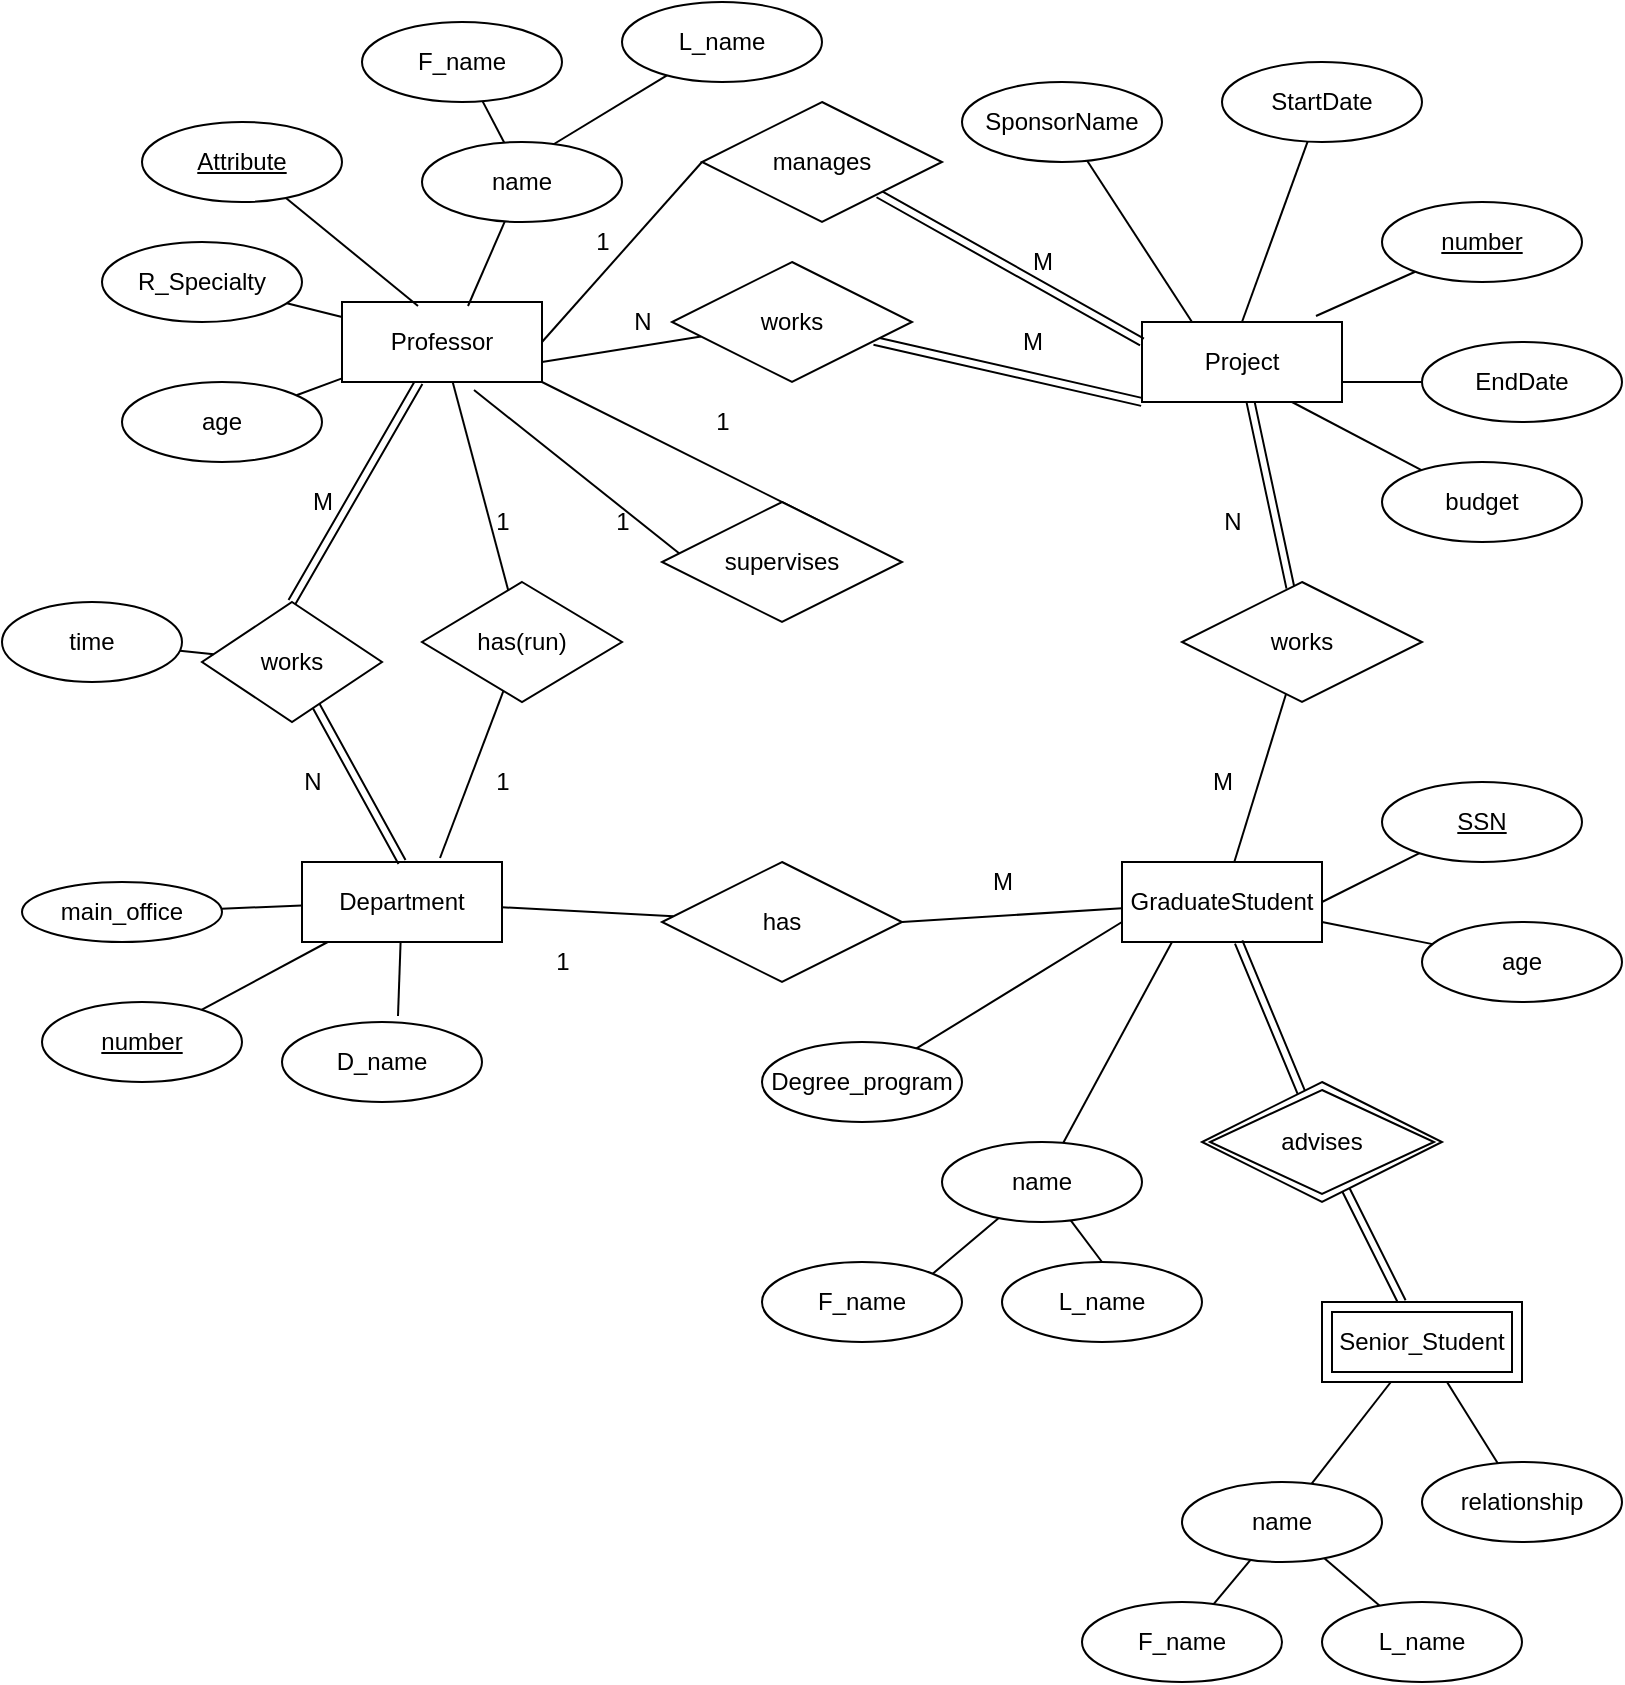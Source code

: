 <mxfile version="14.9.3" type="device"><diagram id="bcwWLAslkjpQ_04G3pjy" name="Page-2"><mxGraphModel dx="1182" dy="722" grid="1" gridSize="10" guides="1" tooltips="1" connect="1" arrows="1" fold="1" page="1" pageScale="1" pageWidth="850" pageHeight="1100" math="0" shadow="0"><root><mxCell id="CCOGrlFID-eBmg4b8t8x-0"/><mxCell id="CCOGrlFID-eBmg4b8t8x-1" parent="CCOGrlFID-eBmg4b8t8x-0"/><mxCell id="CCOGrlFID-eBmg4b8t8x-5" value="GraduateStudent" style="whiteSpace=wrap;html=1;align=center;" vertex="1" parent="CCOGrlFID-eBmg4b8t8x-1"><mxGeometry x="590" y="460" width="100" height="40" as="geometry"/></mxCell><mxCell id="CCOGrlFID-eBmg4b8t8x-78" style="edgeStyle=none;rounded=0;orthogonalLoop=1;jettySize=auto;html=1;entryX=0.58;entryY=-0.075;entryDx=0;entryDy=0;entryPerimeter=0;endArrow=none;endFill=0;" edge="1" parent="CCOGrlFID-eBmg4b8t8x-1" source="CCOGrlFID-eBmg4b8t8x-6" target="CCOGrlFID-eBmg4b8t8x-25"><mxGeometry relative="1" as="geometry"/></mxCell><mxCell id="CCOGrlFID-eBmg4b8t8x-6" value="Department" style="whiteSpace=wrap;html=1;align=center;" vertex="1" parent="CCOGrlFID-eBmg4b8t8x-1"><mxGeometry x="180" y="460" width="100" height="40" as="geometry"/></mxCell><mxCell id="CCOGrlFID-eBmg4b8t8x-7" value="Project" style="whiteSpace=wrap;html=1;align=center;" vertex="1" parent="CCOGrlFID-eBmg4b8t8x-1"><mxGeometry x="600" y="190" width="100" height="40" as="geometry"/></mxCell><mxCell id="CCOGrlFID-eBmg4b8t8x-76" style="edgeStyle=none;rounded=0;orthogonalLoop=1;jettySize=auto;html=1;entryX=0.5;entryY=0;entryDx=0;entryDy=0;endArrow=none;endFill=0;shape=link;" edge="1" parent="CCOGrlFID-eBmg4b8t8x-1" source="CCOGrlFID-eBmg4b8t8x-8" target="CCOGrlFID-eBmg4b8t8x-37"><mxGeometry relative="1" as="geometry"/></mxCell><mxCell id="CCOGrlFID-eBmg4b8t8x-90" style="edgeStyle=none;rounded=0;orthogonalLoop=1;jettySize=auto;html=1;endArrow=none;endFill=0;" edge="1" parent="CCOGrlFID-eBmg4b8t8x-1" source="CCOGrlFID-eBmg4b8t8x-8" target="CCOGrlFID-eBmg4b8t8x-88"><mxGeometry relative="1" as="geometry"/></mxCell><mxCell id="CCOGrlFID-eBmg4b8t8x-8" value="Professor" style="whiteSpace=wrap;html=1;align=center;" vertex="1" parent="CCOGrlFID-eBmg4b8t8x-1"><mxGeometry x="200" y="180" width="100" height="40" as="geometry"/></mxCell><mxCell id="CCOGrlFID-eBmg4b8t8x-79" style="edgeStyle=none;rounded=0;orthogonalLoop=1;jettySize=auto;html=1;endArrow=none;endFill=0;" edge="1" parent="CCOGrlFID-eBmg4b8t8x-1" source="CCOGrlFID-eBmg4b8t8x-9" target="CCOGrlFID-eBmg4b8t8x-6"><mxGeometry relative="1" as="geometry"/></mxCell><mxCell id="CCOGrlFID-eBmg4b8t8x-9" value="number" style="ellipse;whiteSpace=wrap;html=1;align=center;fontStyle=4;" vertex="1" parent="CCOGrlFID-eBmg4b8t8x-1"><mxGeometry x="50" y="530" width="100" height="40" as="geometry"/></mxCell><mxCell id="CCOGrlFID-eBmg4b8t8x-54" style="edgeStyle=none;rounded=0;orthogonalLoop=1;jettySize=auto;html=1;entryX=0.87;entryY=-0.075;entryDx=0;entryDy=0;entryPerimeter=0;endArrow=none;endFill=0;" edge="1" parent="CCOGrlFID-eBmg4b8t8x-1" source="CCOGrlFID-eBmg4b8t8x-10" target="CCOGrlFID-eBmg4b8t8x-7"><mxGeometry relative="1" as="geometry"/></mxCell><mxCell id="CCOGrlFID-eBmg4b8t8x-10" value="number" style="ellipse;whiteSpace=wrap;html=1;align=center;fontStyle=4;" vertex="1" parent="CCOGrlFID-eBmg4b8t8x-1"><mxGeometry x="720" y="130" width="100" height="40" as="geometry"/></mxCell><mxCell id="CCOGrlFID-eBmg4b8t8x-49" style="edgeStyle=none;rounded=0;orthogonalLoop=1;jettySize=auto;html=1;entryX=0.38;entryY=0.05;entryDx=0;entryDy=0;entryPerimeter=0;endArrow=none;endFill=0;" edge="1" parent="CCOGrlFID-eBmg4b8t8x-1" source="CCOGrlFID-eBmg4b8t8x-11" target="CCOGrlFID-eBmg4b8t8x-8"><mxGeometry relative="1" as="geometry"/></mxCell><mxCell id="CCOGrlFID-eBmg4b8t8x-11" value="Attribute" style="ellipse;whiteSpace=wrap;html=1;align=center;fontStyle=4;" vertex="1" parent="CCOGrlFID-eBmg4b8t8x-1"><mxGeometry x="100" y="90" width="100" height="40" as="geometry"/></mxCell><mxCell id="CCOGrlFID-eBmg4b8t8x-58" style="edgeStyle=none;rounded=0;orthogonalLoop=1;jettySize=auto;html=1;entryX=1;entryY=0.5;entryDx=0;entryDy=0;endArrow=none;endFill=0;" edge="1" parent="CCOGrlFID-eBmg4b8t8x-1" source="CCOGrlFID-eBmg4b8t8x-12" target="CCOGrlFID-eBmg4b8t8x-5"><mxGeometry relative="1" as="geometry"/></mxCell><mxCell id="CCOGrlFID-eBmg4b8t8x-12" value="SSN" style="ellipse;whiteSpace=wrap;html=1;align=center;fontStyle=4;" vertex="1" parent="CCOGrlFID-eBmg4b8t8x-1"><mxGeometry x="720" y="420" width="100" height="40" as="geometry"/></mxCell><mxCell id="CCOGrlFID-eBmg4b8t8x-59" style="edgeStyle=none;rounded=0;orthogonalLoop=1;jettySize=auto;html=1;entryX=1;entryY=0.75;entryDx=0;entryDy=0;endArrow=none;endFill=0;" edge="1" parent="CCOGrlFID-eBmg4b8t8x-1" source="CCOGrlFID-eBmg4b8t8x-17" target="CCOGrlFID-eBmg4b8t8x-5"><mxGeometry relative="1" as="geometry"/></mxCell><mxCell id="CCOGrlFID-eBmg4b8t8x-17" value="age" style="ellipse;whiteSpace=wrap;html=1;align=center;" vertex="1" parent="CCOGrlFID-eBmg4b8t8x-1"><mxGeometry x="740" y="490" width="100" height="40" as="geometry"/></mxCell><mxCell id="CCOGrlFID-eBmg4b8t8x-60" style="edgeStyle=none;rounded=0;orthogonalLoop=1;jettySize=auto;html=1;entryX=0;entryY=0.75;entryDx=0;entryDy=0;endArrow=none;endFill=0;" edge="1" parent="CCOGrlFID-eBmg4b8t8x-1" source="CCOGrlFID-eBmg4b8t8x-18" target="CCOGrlFID-eBmg4b8t8x-5"><mxGeometry relative="1" as="geometry"/></mxCell><mxCell id="CCOGrlFID-eBmg4b8t8x-18" value="Degree_program" style="ellipse;whiteSpace=wrap;html=1;align=center;" vertex="1" parent="CCOGrlFID-eBmg4b8t8x-1"><mxGeometry x="410" y="550" width="100" height="40" as="geometry"/></mxCell><mxCell id="CCOGrlFID-eBmg4b8t8x-56" style="edgeStyle=none;rounded=0;orthogonalLoop=1;jettySize=auto;html=1;entryX=0.25;entryY=0;entryDx=0;entryDy=0;endArrow=none;endFill=0;" edge="1" parent="CCOGrlFID-eBmg4b8t8x-1" source="CCOGrlFID-eBmg4b8t8x-19" target="CCOGrlFID-eBmg4b8t8x-7"><mxGeometry relative="1" as="geometry"/></mxCell><mxCell id="CCOGrlFID-eBmg4b8t8x-19" value="SponsorName" style="ellipse;whiteSpace=wrap;html=1;align=center;" vertex="1" parent="CCOGrlFID-eBmg4b8t8x-1"><mxGeometry x="510" y="70" width="100" height="40" as="geometry"/></mxCell><mxCell id="CCOGrlFID-eBmg4b8t8x-57" style="edgeStyle=none;rounded=0;orthogonalLoop=1;jettySize=auto;html=1;entryX=0.75;entryY=1;entryDx=0;entryDy=0;endArrow=none;endFill=0;" edge="1" parent="CCOGrlFID-eBmg4b8t8x-1" source="CCOGrlFID-eBmg4b8t8x-20" target="CCOGrlFID-eBmg4b8t8x-7"><mxGeometry relative="1" as="geometry"/></mxCell><mxCell id="CCOGrlFID-eBmg4b8t8x-20" value="budget" style="ellipse;whiteSpace=wrap;html=1;align=center;" vertex="1" parent="CCOGrlFID-eBmg4b8t8x-1"><mxGeometry x="720" y="260" width="100" height="40" as="geometry"/></mxCell><mxCell id="CCOGrlFID-eBmg4b8t8x-55" style="edgeStyle=none;rounded=0;orthogonalLoop=1;jettySize=auto;html=1;entryX=1;entryY=0.75;entryDx=0;entryDy=0;endArrow=none;endFill=0;" edge="1" parent="CCOGrlFID-eBmg4b8t8x-1" source="CCOGrlFID-eBmg4b8t8x-21" target="CCOGrlFID-eBmg4b8t8x-7"><mxGeometry relative="1" as="geometry"/></mxCell><mxCell id="CCOGrlFID-eBmg4b8t8x-21" value="EndDate" style="ellipse;whiteSpace=wrap;html=1;align=center;" vertex="1" parent="CCOGrlFID-eBmg4b8t8x-1"><mxGeometry x="740" y="200" width="100" height="40" as="geometry"/></mxCell><mxCell id="CCOGrlFID-eBmg4b8t8x-53" style="edgeStyle=none;rounded=0;orthogonalLoop=1;jettySize=auto;html=1;entryX=0.5;entryY=0;entryDx=0;entryDy=0;endArrow=none;endFill=0;" edge="1" parent="CCOGrlFID-eBmg4b8t8x-1" source="CCOGrlFID-eBmg4b8t8x-22" target="CCOGrlFID-eBmg4b8t8x-7"><mxGeometry relative="1" as="geometry"/></mxCell><mxCell id="CCOGrlFID-eBmg4b8t8x-22" value="StartDate" style="ellipse;whiteSpace=wrap;html=1;align=center;" vertex="1" parent="CCOGrlFID-eBmg4b8t8x-1"><mxGeometry x="640" y="60" width="100" height="40" as="geometry"/></mxCell><mxCell id="CCOGrlFID-eBmg4b8t8x-50" style="edgeStyle=none;rounded=0;orthogonalLoop=1;jettySize=auto;html=1;endArrow=none;endFill=0;" edge="1" parent="CCOGrlFID-eBmg4b8t8x-1" source="CCOGrlFID-eBmg4b8t8x-23" target="CCOGrlFID-eBmg4b8t8x-8"><mxGeometry relative="1" as="geometry"/></mxCell><mxCell id="CCOGrlFID-eBmg4b8t8x-23" value="R_Specialty" style="ellipse;whiteSpace=wrap;html=1;align=center;" vertex="1" parent="CCOGrlFID-eBmg4b8t8x-1"><mxGeometry x="80" y="150" width="100" height="40" as="geometry"/></mxCell><mxCell id="CCOGrlFID-eBmg4b8t8x-51" style="edgeStyle=none;rounded=0;orthogonalLoop=1;jettySize=auto;html=1;endArrow=none;endFill=0;" edge="1" parent="CCOGrlFID-eBmg4b8t8x-1" source="CCOGrlFID-eBmg4b8t8x-24" target="CCOGrlFID-eBmg4b8t8x-8"><mxGeometry relative="1" as="geometry"/></mxCell><mxCell id="CCOGrlFID-eBmg4b8t8x-24" value="age" style="ellipse;whiteSpace=wrap;html=1;align=center;" vertex="1" parent="CCOGrlFID-eBmg4b8t8x-1"><mxGeometry x="90" y="220" width="100" height="40" as="geometry"/></mxCell><mxCell id="CCOGrlFID-eBmg4b8t8x-25" value="D_name" style="ellipse;whiteSpace=wrap;html=1;align=center;" vertex="1" parent="CCOGrlFID-eBmg4b8t8x-1"><mxGeometry x="170" y="540" width="100" height="40" as="geometry"/></mxCell><mxCell id="CCOGrlFID-eBmg4b8t8x-46" style="edgeStyle=none;rounded=0;orthogonalLoop=1;jettySize=auto;html=1;entryX=0.66;entryY=0.025;entryDx=0;entryDy=0;entryPerimeter=0;endArrow=none;endFill=0;" edge="1" parent="CCOGrlFID-eBmg4b8t8x-1" source="CCOGrlFID-eBmg4b8t8x-26" target="CCOGrlFID-eBmg4b8t8x-28"><mxGeometry relative="1" as="geometry"/></mxCell><mxCell id="CCOGrlFID-eBmg4b8t8x-26" value="L_name" style="ellipse;whiteSpace=wrap;html=1;align=center;" vertex="1" parent="CCOGrlFID-eBmg4b8t8x-1"><mxGeometry x="340" y="30" width="100" height="40" as="geometry"/></mxCell><mxCell id="CCOGrlFID-eBmg4b8t8x-47" style="edgeStyle=none;rounded=0;orthogonalLoop=1;jettySize=auto;html=1;entryX=0.42;entryY=0.05;entryDx=0;entryDy=0;entryPerimeter=0;endArrow=none;endFill=0;" edge="1" parent="CCOGrlFID-eBmg4b8t8x-1" source="CCOGrlFID-eBmg4b8t8x-27" target="CCOGrlFID-eBmg4b8t8x-28"><mxGeometry relative="1" as="geometry"/></mxCell><mxCell id="CCOGrlFID-eBmg4b8t8x-27" value="F_name" style="ellipse;whiteSpace=wrap;html=1;align=center;" vertex="1" parent="CCOGrlFID-eBmg4b8t8x-1"><mxGeometry x="210" y="40" width="100" height="40" as="geometry"/></mxCell><mxCell id="CCOGrlFID-eBmg4b8t8x-48" style="edgeStyle=none;rounded=0;orthogonalLoop=1;jettySize=auto;html=1;entryX=0.63;entryY=0.05;entryDx=0;entryDy=0;entryPerimeter=0;endArrow=none;endFill=0;" edge="1" parent="CCOGrlFID-eBmg4b8t8x-1" source="CCOGrlFID-eBmg4b8t8x-28" target="CCOGrlFID-eBmg4b8t8x-8"><mxGeometry relative="1" as="geometry"/></mxCell><mxCell id="CCOGrlFID-eBmg4b8t8x-28" value="name" style="ellipse;whiteSpace=wrap;html=1;align=center;" vertex="1" parent="CCOGrlFID-eBmg4b8t8x-1"><mxGeometry x="240" y="100" width="100" height="40" as="geometry"/></mxCell><mxCell id="CCOGrlFID-eBmg4b8t8x-61" style="edgeStyle=none;rounded=0;orthogonalLoop=1;jettySize=auto;html=1;entryX=0.25;entryY=1;entryDx=0;entryDy=0;endArrow=none;endFill=0;" edge="1" parent="CCOGrlFID-eBmg4b8t8x-1" source="CCOGrlFID-eBmg4b8t8x-29" target="CCOGrlFID-eBmg4b8t8x-5"><mxGeometry relative="1" as="geometry"/></mxCell><mxCell id="CCOGrlFID-eBmg4b8t8x-62" style="edgeStyle=none;rounded=0;orthogonalLoop=1;jettySize=auto;html=1;entryX=0.5;entryY=0;entryDx=0;entryDy=0;endArrow=none;endFill=0;" edge="1" parent="CCOGrlFID-eBmg4b8t8x-1" source="CCOGrlFID-eBmg4b8t8x-29" target="CCOGrlFID-eBmg4b8t8x-31"><mxGeometry relative="1" as="geometry"/></mxCell><mxCell id="CCOGrlFID-eBmg4b8t8x-63" style="edgeStyle=none;rounded=0;orthogonalLoop=1;jettySize=auto;html=1;entryX=1;entryY=0;entryDx=0;entryDy=0;endArrow=none;endFill=0;" edge="1" parent="CCOGrlFID-eBmg4b8t8x-1" source="CCOGrlFID-eBmg4b8t8x-29" target="CCOGrlFID-eBmg4b8t8x-30"><mxGeometry relative="1" as="geometry"/></mxCell><mxCell id="CCOGrlFID-eBmg4b8t8x-29" value="name" style="ellipse;whiteSpace=wrap;html=1;align=center;" vertex="1" parent="CCOGrlFID-eBmg4b8t8x-1"><mxGeometry x="500" y="600" width="100" height="40" as="geometry"/></mxCell><mxCell id="CCOGrlFID-eBmg4b8t8x-30" value="F_name" style="ellipse;whiteSpace=wrap;html=1;align=center;" vertex="1" parent="CCOGrlFID-eBmg4b8t8x-1"><mxGeometry x="410" y="660" width="100" height="40" as="geometry"/></mxCell><mxCell id="CCOGrlFID-eBmg4b8t8x-31" value="L_name" style="ellipse;whiteSpace=wrap;html=1;align=center;" vertex="1" parent="CCOGrlFID-eBmg4b8t8x-1"><mxGeometry x="530" y="660" width="100" height="40" as="geometry"/></mxCell><mxCell id="CCOGrlFID-eBmg4b8t8x-72" style="edgeStyle=none;rounded=0;orthogonalLoop=1;jettySize=auto;html=1;entryX=0;entryY=0.25;entryDx=0;entryDy=0;endArrow=none;endFill=0;shape=link;" edge="1" parent="CCOGrlFID-eBmg4b8t8x-1" source="CCOGrlFID-eBmg4b8t8x-33" target="CCOGrlFID-eBmg4b8t8x-7"><mxGeometry relative="1" as="geometry"/></mxCell><mxCell id="CCOGrlFID-eBmg4b8t8x-73" style="edgeStyle=none;rounded=0;orthogonalLoop=1;jettySize=auto;html=1;exitX=0;exitY=0.5;exitDx=0;exitDy=0;entryX=1;entryY=0.5;entryDx=0;entryDy=0;endArrow=none;endFill=0;" edge="1" parent="CCOGrlFID-eBmg4b8t8x-1" source="CCOGrlFID-eBmg4b8t8x-33" target="CCOGrlFID-eBmg4b8t8x-8"><mxGeometry relative="1" as="geometry"/></mxCell><mxCell id="CCOGrlFID-eBmg4b8t8x-33" value="manages" style="shape=rhombus;perimeter=rhombusPerimeter;whiteSpace=wrap;html=1;align=center;" vertex="1" parent="CCOGrlFID-eBmg4b8t8x-1"><mxGeometry x="380" y="80" width="120" height="60" as="geometry"/></mxCell><mxCell id="CCOGrlFID-eBmg4b8t8x-74" style="edgeStyle=none;rounded=0;orthogonalLoop=1;jettySize=auto;html=1;entryX=1;entryY=0.75;entryDx=0;entryDy=0;endArrow=none;endFill=0;" edge="1" parent="CCOGrlFID-eBmg4b8t8x-1" source="CCOGrlFID-eBmg4b8t8x-34" target="CCOGrlFID-eBmg4b8t8x-8"><mxGeometry relative="1" as="geometry"/></mxCell><mxCell id="CCOGrlFID-eBmg4b8t8x-75" style="edgeStyle=none;rounded=0;orthogonalLoop=1;jettySize=auto;html=1;entryX=0;entryY=1;entryDx=0;entryDy=0;endArrow=none;endFill=0;shape=link;" edge="1" parent="CCOGrlFID-eBmg4b8t8x-1" source="CCOGrlFID-eBmg4b8t8x-34" target="CCOGrlFID-eBmg4b8t8x-7"><mxGeometry relative="1" as="geometry"/></mxCell><mxCell id="CCOGrlFID-eBmg4b8t8x-34" value="works" style="shape=rhombus;perimeter=rhombusPerimeter;whiteSpace=wrap;html=1;align=center;" vertex="1" parent="CCOGrlFID-eBmg4b8t8x-1"><mxGeometry x="365" y="160" width="120" height="60" as="geometry"/></mxCell><mxCell id="CCOGrlFID-eBmg4b8t8x-70" style="edgeStyle=none;rounded=0;orthogonalLoop=1;jettySize=auto;html=1;endArrow=none;endFill=0;" edge="1" parent="CCOGrlFID-eBmg4b8t8x-1" source="CCOGrlFID-eBmg4b8t8x-35" target="CCOGrlFID-eBmg4b8t8x-5"><mxGeometry relative="1" as="geometry"/></mxCell><mxCell id="CCOGrlFID-eBmg4b8t8x-71" style="edgeStyle=none;rounded=0;orthogonalLoop=1;jettySize=auto;html=1;endArrow=none;endFill=0;shape=link;" edge="1" parent="CCOGrlFID-eBmg4b8t8x-1" source="CCOGrlFID-eBmg4b8t8x-35" target="CCOGrlFID-eBmg4b8t8x-7"><mxGeometry relative="1" as="geometry"/></mxCell><mxCell id="CCOGrlFID-eBmg4b8t8x-35" value="works" style="shape=rhombus;perimeter=rhombusPerimeter;whiteSpace=wrap;html=1;align=center;" vertex="1" parent="CCOGrlFID-eBmg4b8t8x-1"><mxGeometry x="620" y="320" width="120" height="60" as="geometry"/></mxCell><mxCell id="CCOGrlFID-eBmg4b8t8x-80" style="edgeStyle=none;rounded=0;orthogonalLoop=1;jettySize=auto;html=1;endArrow=none;endFill=0;" edge="1" parent="CCOGrlFID-eBmg4b8t8x-1" source="CCOGrlFID-eBmg4b8t8x-36" target="CCOGrlFID-eBmg4b8t8x-6"><mxGeometry relative="1" as="geometry"/></mxCell><mxCell id="CCOGrlFID-eBmg4b8t8x-36" value="main_office" style="ellipse;whiteSpace=wrap;html=1;align=center;" vertex="1" parent="CCOGrlFID-eBmg4b8t8x-1"><mxGeometry x="40" y="470" width="100" height="30" as="geometry"/></mxCell><mxCell id="CCOGrlFID-eBmg4b8t8x-77" style="edgeStyle=none;rounded=0;orthogonalLoop=1;jettySize=auto;html=1;entryX=0.5;entryY=0;entryDx=0;entryDy=0;endArrow=none;endFill=0;shape=link;" edge="1" parent="CCOGrlFID-eBmg4b8t8x-1" source="CCOGrlFID-eBmg4b8t8x-37" target="CCOGrlFID-eBmg4b8t8x-6"><mxGeometry relative="1" as="geometry"/></mxCell><mxCell id="CCOGrlFID-eBmg4b8t8x-37" value="works" style="shape=rhombus;perimeter=rhombusPerimeter;whiteSpace=wrap;html=1;align=center;" vertex="1" parent="CCOGrlFID-eBmg4b8t8x-1"><mxGeometry x="130" y="330" width="90" height="60" as="geometry"/></mxCell><mxCell id="CCOGrlFID-eBmg4b8t8x-52" style="edgeStyle=none;rounded=0;orthogonalLoop=1;jettySize=auto;html=1;endArrow=none;endFill=0;" edge="1" parent="CCOGrlFID-eBmg4b8t8x-1" source="CCOGrlFID-eBmg4b8t8x-38" target="CCOGrlFID-eBmg4b8t8x-37"><mxGeometry relative="1" as="geometry"/></mxCell><mxCell id="CCOGrlFID-eBmg4b8t8x-38" value="time" style="ellipse;whiteSpace=wrap;html=1;align=center;" vertex="1" parent="CCOGrlFID-eBmg4b8t8x-1"><mxGeometry x="30" y="330" width="90" height="40" as="geometry"/></mxCell><mxCell id="CCOGrlFID-eBmg4b8t8x-68" style="edgeStyle=none;rounded=0;orthogonalLoop=1;jettySize=auto;html=1;endArrow=none;endFill=0;shape=link;" edge="1" parent="CCOGrlFID-eBmg4b8t8x-1" source="CCOGrlFID-eBmg4b8t8x-40" target="CCOGrlFID-eBmg4b8t8x-41"><mxGeometry relative="1" as="geometry"/></mxCell><mxCell id="CCOGrlFID-eBmg4b8t8x-69" style="edgeStyle=none;rounded=0;orthogonalLoop=1;jettySize=auto;html=1;endArrow=none;endFill=0;shape=link;" edge="1" parent="CCOGrlFID-eBmg4b8t8x-1" source="CCOGrlFID-eBmg4b8t8x-40" target="CCOGrlFID-eBmg4b8t8x-5"><mxGeometry relative="1" as="geometry"/></mxCell><mxCell id="CCOGrlFID-eBmg4b8t8x-40" value="advises" style="shape=rhombus;double=1;perimeter=rhombusPerimeter;whiteSpace=wrap;html=1;align=center;" vertex="1" parent="CCOGrlFID-eBmg4b8t8x-1"><mxGeometry x="630" y="570" width="120" height="60" as="geometry"/></mxCell><mxCell id="CCOGrlFID-eBmg4b8t8x-67" style="edgeStyle=none;rounded=0;orthogonalLoop=1;jettySize=auto;html=1;endArrow=none;endFill=0;" edge="1" parent="CCOGrlFID-eBmg4b8t8x-1" source="CCOGrlFID-eBmg4b8t8x-41" target="CCOGrlFID-eBmg4b8t8x-42"><mxGeometry relative="1" as="geometry"/></mxCell><mxCell id="CCOGrlFID-eBmg4b8t8x-41" value="Senior_Student" style="shape=ext;margin=3;double=1;whiteSpace=wrap;html=1;align=center;" vertex="1" parent="CCOGrlFID-eBmg4b8t8x-1"><mxGeometry x="690" y="680" width="100" height="40" as="geometry"/></mxCell><mxCell id="CCOGrlFID-eBmg4b8t8x-42" value="relationship" style="ellipse;whiteSpace=wrap;html=1;align=center;" vertex="1" parent="CCOGrlFID-eBmg4b8t8x-1"><mxGeometry x="740" y="760" width="100" height="40" as="geometry"/></mxCell><mxCell id="CCOGrlFID-eBmg4b8t8x-64" style="edgeStyle=none;rounded=0;orthogonalLoop=1;jettySize=auto;html=1;endArrow=none;endFill=0;" edge="1" parent="CCOGrlFID-eBmg4b8t8x-1" source="CCOGrlFID-eBmg4b8t8x-43" target="CCOGrlFID-eBmg4b8t8x-44"><mxGeometry relative="1" as="geometry"/></mxCell><mxCell id="CCOGrlFID-eBmg4b8t8x-65" style="edgeStyle=none;rounded=0;orthogonalLoop=1;jettySize=auto;html=1;endArrow=none;endFill=0;" edge="1" parent="CCOGrlFID-eBmg4b8t8x-1" source="CCOGrlFID-eBmg4b8t8x-43" target="CCOGrlFID-eBmg4b8t8x-45"><mxGeometry relative="1" as="geometry"/></mxCell><mxCell id="CCOGrlFID-eBmg4b8t8x-66" style="edgeStyle=none;rounded=0;orthogonalLoop=1;jettySize=auto;html=1;endArrow=none;endFill=0;" edge="1" parent="CCOGrlFID-eBmg4b8t8x-1" source="CCOGrlFID-eBmg4b8t8x-43" target="CCOGrlFID-eBmg4b8t8x-41"><mxGeometry relative="1" as="geometry"/></mxCell><mxCell id="CCOGrlFID-eBmg4b8t8x-43" value="name" style="ellipse;whiteSpace=wrap;html=1;align=center;" vertex="1" parent="CCOGrlFID-eBmg4b8t8x-1"><mxGeometry x="620" y="770" width="100" height="40" as="geometry"/></mxCell><mxCell id="CCOGrlFID-eBmg4b8t8x-44" value="L_name" style="ellipse;whiteSpace=wrap;html=1;align=center;" vertex="1" parent="CCOGrlFID-eBmg4b8t8x-1"><mxGeometry x="690" y="830" width="100" height="40" as="geometry"/></mxCell><mxCell id="CCOGrlFID-eBmg4b8t8x-45" value="F_name" style="ellipse;whiteSpace=wrap;html=1;align=center;" vertex="1" parent="CCOGrlFID-eBmg4b8t8x-1"><mxGeometry x="570" y="830" width="100" height="40" as="geometry"/></mxCell><mxCell id="CCOGrlFID-eBmg4b8t8x-83" value="1" style="text;html=1;align=center;verticalAlign=middle;resizable=0;points=[];autosize=1;strokeColor=none;" vertex="1" parent="CCOGrlFID-eBmg4b8t8x-1"><mxGeometry x="320" y="140" width="20" height="20" as="geometry"/></mxCell><mxCell id="CCOGrlFID-eBmg4b8t8x-85" value="M" style="text;html=1;align=center;verticalAlign=middle;resizable=0;points=[];autosize=1;strokeColor=none;" vertex="1" parent="CCOGrlFID-eBmg4b8t8x-1"><mxGeometry x="535" y="150" width="30" height="20" as="geometry"/></mxCell><mxCell id="CCOGrlFID-eBmg4b8t8x-86" value="M" style="text;html=1;align=center;verticalAlign=middle;resizable=0;points=[];autosize=1;strokeColor=none;" vertex="1" parent="CCOGrlFID-eBmg4b8t8x-1"><mxGeometry x="530" y="190" width="30" height="20" as="geometry"/></mxCell><mxCell id="CCOGrlFID-eBmg4b8t8x-87" value="N" style="text;html=1;align=center;verticalAlign=middle;resizable=0;points=[];autosize=1;strokeColor=none;" vertex="1" parent="CCOGrlFID-eBmg4b8t8x-1"><mxGeometry x="340" y="180" width="20" height="20" as="geometry"/></mxCell><mxCell id="CCOGrlFID-eBmg4b8t8x-91" style="edgeStyle=none;rounded=0;orthogonalLoop=1;jettySize=auto;html=1;entryX=0.69;entryY=-0.05;entryDx=0;entryDy=0;entryPerimeter=0;endArrow=none;endFill=0;" edge="1" parent="CCOGrlFID-eBmg4b8t8x-1" source="CCOGrlFID-eBmg4b8t8x-88" target="CCOGrlFID-eBmg4b8t8x-6"><mxGeometry relative="1" as="geometry"/></mxCell><mxCell id="CCOGrlFID-eBmg4b8t8x-88" value="has(run)" style="shape=rhombus;perimeter=rhombusPerimeter;whiteSpace=wrap;html=1;align=center;" vertex="1" parent="CCOGrlFID-eBmg4b8t8x-1"><mxGeometry x="240" y="320" width="100" height="60" as="geometry"/></mxCell><mxCell id="CCOGrlFID-eBmg4b8t8x-89" value="M" style="text;html=1;align=center;verticalAlign=middle;resizable=0;points=[];autosize=1;strokeColor=none;" vertex="1" parent="CCOGrlFID-eBmg4b8t8x-1"><mxGeometry x="175" y="270" width="30" height="20" as="geometry"/></mxCell><mxCell id="CCOGrlFID-eBmg4b8t8x-92" value="N" style="text;html=1;align=center;verticalAlign=middle;resizable=0;points=[];autosize=1;strokeColor=none;" vertex="1" parent="CCOGrlFID-eBmg4b8t8x-1"><mxGeometry x="175" y="410" width="20" height="20" as="geometry"/></mxCell><mxCell id="CCOGrlFID-eBmg4b8t8x-93" value="1" style="text;html=1;align=center;verticalAlign=middle;resizable=0;points=[];autosize=1;strokeColor=none;" vertex="1" parent="CCOGrlFID-eBmg4b8t8x-1"><mxGeometry x="270" y="280" width="20" height="20" as="geometry"/></mxCell><mxCell id="CCOGrlFID-eBmg4b8t8x-94" value="1" style="text;html=1;align=center;verticalAlign=middle;resizable=0;points=[];autosize=1;strokeColor=none;" vertex="1" parent="CCOGrlFID-eBmg4b8t8x-1"><mxGeometry x="270" y="410" width="20" height="20" as="geometry"/></mxCell><mxCell id="CCOGrlFID-eBmg4b8t8x-96" style="edgeStyle=none;rounded=0;orthogonalLoop=1;jettySize=auto;html=1;exitX=1;exitY=0.5;exitDx=0;exitDy=0;endArrow=none;endFill=0;" edge="1" parent="CCOGrlFID-eBmg4b8t8x-1" source="CCOGrlFID-eBmg4b8t8x-95" target="CCOGrlFID-eBmg4b8t8x-5"><mxGeometry relative="1" as="geometry"/></mxCell><mxCell id="CCOGrlFID-eBmg4b8t8x-97" style="edgeStyle=none;rounded=0;orthogonalLoop=1;jettySize=auto;html=1;endArrow=none;endFill=0;" edge="1" parent="CCOGrlFID-eBmg4b8t8x-1" source="CCOGrlFID-eBmg4b8t8x-95" target="CCOGrlFID-eBmg4b8t8x-6"><mxGeometry relative="1" as="geometry"/></mxCell><mxCell id="CCOGrlFID-eBmg4b8t8x-95" value="has" style="shape=rhombus;perimeter=rhombusPerimeter;whiteSpace=wrap;html=1;align=center;" vertex="1" parent="CCOGrlFID-eBmg4b8t8x-1"><mxGeometry x="360" y="460" width="120" height="60" as="geometry"/></mxCell><mxCell id="CCOGrlFID-eBmg4b8t8x-98" value="1" style="text;html=1;align=center;verticalAlign=middle;resizable=0;points=[];autosize=1;strokeColor=none;" vertex="1" parent="CCOGrlFID-eBmg4b8t8x-1"><mxGeometry x="300" y="500" width="20" height="20" as="geometry"/></mxCell><mxCell id="CCOGrlFID-eBmg4b8t8x-99" value="M" style="text;html=1;align=center;verticalAlign=middle;resizable=0;points=[];autosize=1;strokeColor=none;" vertex="1" parent="CCOGrlFID-eBmg4b8t8x-1"><mxGeometry x="515" y="460" width="30" height="20" as="geometry"/></mxCell><mxCell id="CCOGrlFID-eBmg4b8t8x-101" value="N" style="text;html=1;align=center;verticalAlign=middle;resizable=0;points=[];autosize=1;strokeColor=none;" vertex="1" parent="CCOGrlFID-eBmg4b8t8x-1"><mxGeometry x="635" y="280" width="20" height="20" as="geometry"/></mxCell><mxCell id="CCOGrlFID-eBmg4b8t8x-102" value="M" style="text;html=1;align=center;verticalAlign=middle;resizable=0;points=[];autosize=1;strokeColor=none;" vertex="1" parent="CCOGrlFID-eBmg4b8t8x-1"><mxGeometry x="625" y="410" width="30" height="20" as="geometry"/></mxCell><mxCell id="CCOGrlFID-eBmg4b8t8x-106" style="edgeStyle=none;rounded=0;orthogonalLoop=1;jettySize=auto;html=1;entryX=1;entryY=1;entryDx=0;entryDy=0;endArrow=none;endFill=0;exitX=0.683;exitY=0.183;exitDx=0;exitDy=0;exitPerimeter=0;" edge="1" parent="CCOGrlFID-eBmg4b8t8x-1" source="CCOGrlFID-eBmg4b8t8x-103" target="CCOGrlFID-eBmg4b8t8x-8"><mxGeometry relative="1" as="geometry"><mxPoint x="450" y="270" as="sourcePoint"/></mxGeometry></mxCell><mxCell id="CCOGrlFID-eBmg4b8t8x-107" style="edgeStyle=none;rounded=0;orthogonalLoop=1;jettySize=auto;html=1;entryX=0.66;entryY=1.1;entryDx=0;entryDy=0;entryPerimeter=0;endArrow=none;endFill=0;exitX=0.075;exitY=0.433;exitDx=0;exitDy=0;exitPerimeter=0;" edge="1" parent="CCOGrlFID-eBmg4b8t8x-1" source="CCOGrlFID-eBmg4b8t8x-103" target="CCOGrlFID-eBmg4b8t8x-8"><mxGeometry relative="1" as="geometry"/></mxCell><mxCell id="CCOGrlFID-eBmg4b8t8x-103" value="supervises" style="shape=rhombus;perimeter=rhombusPerimeter;whiteSpace=wrap;html=1;align=center;" vertex="1" parent="CCOGrlFID-eBmg4b8t8x-1"><mxGeometry x="360" y="280" width="120" height="60" as="geometry"/></mxCell><mxCell id="CCOGrlFID-eBmg4b8t8x-108" value="1" style="text;html=1;align=center;verticalAlign=middle;resizable=0;points=[];autosize=1;strokeColor=none;" vertex="1" parent="CCOGrlFID-eBmg4b8t8x-1"><mxGeometry x="330" y="280" width="20" height="20" as="geometry"/></mxCell><mxCell id="CCOGrlFID-eBmg4b8t8x-109" value="1" style="text;html=1;align=center;verticalAlign=middle;resizable=0;points=[];autosize=1;strokeColor=none;" vertex="1" parent="CCOGrlFID-eBmg4b8t8x-1"><mxGeometry x="380" y="230" width="20" height="20" as="geometry"/></mxCell></root></mxGraphModel></diagram></mxfile>